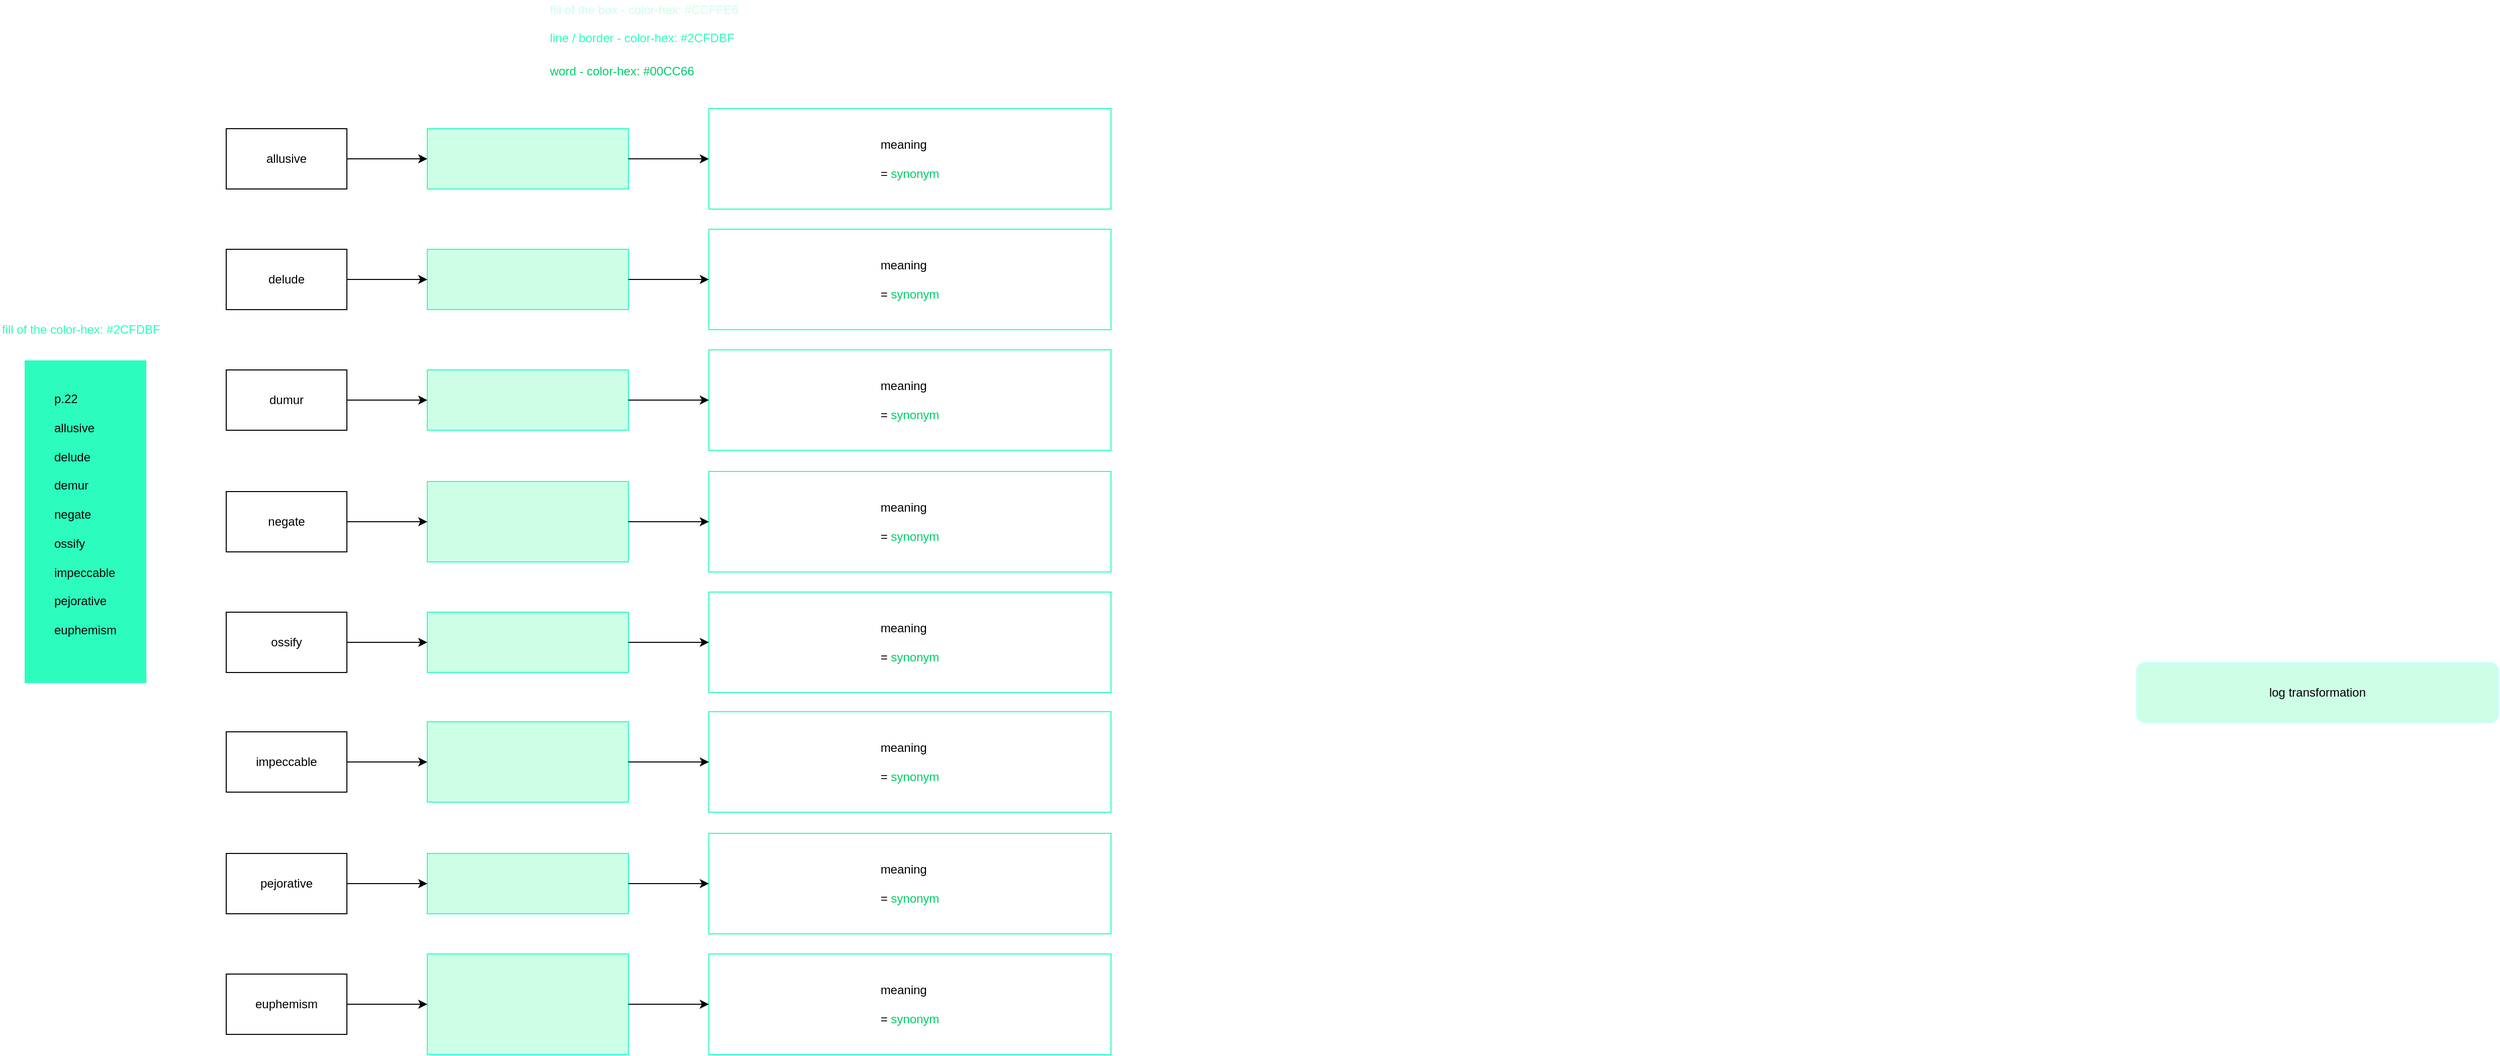 <mxGraphModel dx="1605" dy="581" grid="1" gridSize="10" guides="1" tooltips="1" connect="1" arrows="1" fold="1" page="1" pageScale="1" pageWidth="827" pageHeight="1169" background="#ffffff"><root><mxCell id="0"/><mxCell id="1" parent="0"/><mxCell id="7" value="&lt;div style=&quot;text-align: left&quot;&gt;&lt;span style=&quot;letter-spacing: 0px&quot;&gt;p.22&lt;/span&gt;&lt;/div&gt;&lt;div style=&quot;text-align: left&quot;&gt;&lt;span style=&quot;letter-spacing: 0px&quot;&gt;&lt;br&gt;&lt;/span&gt;&lt;/div&gt;&lt;div style=&quot;text-align: left&quot;&gt;allusive&lt;/div&gt;&lt;div style=&quot;text-align: left&quot;&gt;&lt;br&gt;&lt;/div&gt;&lt;div style=&quot;text-align: left&quot;&gt;delude&lt;/div&gt;&lt;div style=&quot;text-align: left&quot;&gt;&lt;br&gt;&lt;/div&gt;&lt;div style=&quot;text-align: left&quot;&gt;demur&lt;/div&gt;&lt;div style=&quot;text-align: left&quot;&gt;&lt;br&gt;&lt;/div&gt;&lt;div style=&quot;text-align: left&quot;&gt;negate&lt;/div&gt;&lt;div style=&quot;text-align: left&quot;&gt;&lt;br&gt;&lt;/div&gt;&lt;div style=&quot;text-align: left&quot;&gt;ossify&lt;/div&gt;&lt;div style=&quot;text-align: left&quot;&gt;&lt;br&gt;&lt;/div&gt;&lt;div style=&quot;text-align: left&quot;&gt;impeccable&lt;/div&gt;&lt;div style=&quot;text-align: left&quot;&gt;&lt;br&gt;&lt;/div&gt;&lt;div style=&quot;text-align: left&quot;&gt;pejorative&lt;/div&gt;&lt;div style=&quot;text-align: left&quot;&gt;&lt;br&gt;&lt;/div&gt;&lt;div style=&quot;text-align: left&quot;&gt;euphemism&lt;/div&gt;&lt;div style=&quot;text-align: left&quot;&gt;&lt;br&gt;&lt;/div&gt;" style="rounded=0;whiteSpace=wrap;html=1;fillColor=#2cfdbf;strokeColor=#2CFDBF;" parent="1" vertex="1"><mxGeometry x="-80" y="400" width="120" height="320" as="geometry"/></mxCell><mxCell id="10" value="log transformation" style="rounded=1;whiteSpace=wrap;html=1;fillColor=#CCFFE6;strokeColor=#CCFFFF;" parent="1" vertex="1"><mxGeometry x="2020" y="700" width="360" height="60" as="geometry"/></mxCell><mxCell id="14" value="" style="group" parent="1" vertex="1" connectable="0"><mxGeometry x="120" y="149" width="880" height="100" as="geometry"/></mxCell><mxCell id="2" value="allusive" style="rounded=0;whiteSpace=wrap;html=1;" parent="14" vertex="1"><mxGeometry y="20" width="120" height="60" as="geometry"/></mxCell><mxCell id="3" value="" style="rounded=0;whiteSpace=wrap;html=1;strokeColor=#2CFDBF;fillColor=#CCFFE6;" parent="14" vertex="1"><mxGeometry x="200" y="20" width="200" height="60" as="geometry"/></mxCell><mxCell id="4" value="" style="edgeStyle=orthogonalEdgeStyle;rounded=0;html=1;jettySize=auto;orthogonalLoop=1;" parent="14" source="2" target="3" edge="1"><mxGeometry relative="1" as="geometry"/></mxCell><mxCell id="5" value="&lt;div style=&quot;text-align: left&quot;&gt;meaning&lt;/div&gt;&lt;div style=&quot;text-align: left&quot;&gt;&lt;br&gt;&lt;/div&gt;&lt;div style=&quot;text-align: left&quot;&gt;= &lt;font color=&quot;#00cc66&quot;&gt;synonym&lt;/font&gt;&lt;/div&gt;" style="rounded=0;whiteSpace=wrap;html=1;strokeColor=#2CFDBF;" parent="14" vertex="1"><mxGeometry x="480" width="400" height="100" as="geometry"/></mxCell><mxCell id="6" value="" style="edgeStyle=orthogonalEdgeStyle;rounded=0;html=1;jettySize=auto;orthogonalLoop=1;" parent="14" source="3" target="5" edge="1"><mxGeometry relative="1" as="geometry"/></mxCell><mxCell id="15" value="" style="group" parent="1" vertex="1" connectable="0"><mxGeometry x="120" y="269" width="880" height="100" as="geometry"/></mxCell><mxCell id="16" value="delude" style="rounded=0;whiteSpace=wrap;html=1;" parent="15" vertex="1"><mxGeometry y="20" width="120" height="60" as="geometry"/></mxCell><mxCell id="17" value="" style="rounded=0;whiteSpace=wrap;html=1;strokeColor=#2CFDBF;fillColor=#CCFFE6;" parent="15" vertex="1"><mxGeometry x="200" y="20" width="200" height="60" as="geometry"/></mxCell><mxCell id="18" value="" style="edgeStyle=orthogonalEdgeStyle;rounded=0;html=1;jettySize=auto;orthogonalLoop=1;" parent="15" source="16" target="17" edge="1"><mxGeometry relative="1" as="geometry"/></mxCell><mxCell id="19" value="&lt;div style=&quot;text-align: left&quot;&gt;&lt;div&gt;meaning&lt;/div&gt;&lt;div&gt;&lt;br&gt;&lt;/div&gt;&lt;div&gt;=&amp;nbsp;&lt;font color=&quot;#00cc66&quot;&gt;synonym&lt;/font&gt;&lt;/div&gt;&lt;/div&gt;" style="rounded=0;whiteSpace=wrap;html=1;strokeColor=#2CFDBF;" parent="15" vertex="1"><mxGeometry x="480" width="400" height="100" as="geometry"/></mxCell><mxCell id="20" value="" style="edgeStyle=orthogonalEdgeStyle;rounded=0;html=1;jettySize=auto;orthogonalLoop=1;" parent="15" source="17" target="19" edge="1"><mxGeometry relative="1" as="geometry"/></mxCell><mxCell id="21" value="" style="group" parent="1" vertex="1" connectable="0"><mxGeometry x="120" y="389" width="880" height="100" as="geometry"/></mxCell><mxCell id="22" value="dumur" style="rounded=0;whiteSpace=wrap;html=1;" parent="21" vertex="1"><mxGeometry y="20" width="120" height="60" as="geometry"/></mxCell><mxCell id="23" value="" style="rounded=0;whiteSpace=wrap;html=1;strokeColor=#2CFDBF;fillColor=#CCFFE6;" parent="21" vertex="1"><mxGeometry x="200" y="20" width="200" height="60" as="geometry"/></mxCell><mxCell id="24" value="" style="edgeStyle=orthogonalEdgeStyle;rounded=0;html=1;jettySize=auto;orthogonalLoop=1;" parent="21" source="22" target="23" edge="1"><mxGeometry relative="1" as="geometry"/></mxCell><mxCell id="25" value="&lt;div style=&quot;text-align: left&quot;&gt;&lt;div&gt;meaning&lt;/div&gt;&lt;div&gt;&lt;br&gt;&lt;/div&gt;&lt;div&gt;=&amp;nbsp;&lt;font color=&quot;#00cc66&quot;&gt;synonym&lt;/font&gt;&lt;/div&gt;&lt;/div&gt;" style="rounded=0;whiteSpace=wrap;html=1;strokeColor=#2CFDBF;" parent="21" vertex="1"><mxGeometry x="480" width="400" height="100" as="geometry"/></mxCell><mxCell id="26" value="" style="edgeStyle=orthogonalEdgeStyle;rounded=0;html=1;jettySize=auto;orthogonalLoop=1;" parent="21" source="23" target="25" edge="1"><mxGeometry relative="1" as="geometry"/></mxCell><mxCell id="27" value="" style="group" parent="1" vertex="1" connectable="0"><mxGeometry x="120" y="510" width="880" height="100" as="geometry"/></mxCell><mxCell id="28" value="negate" style="rounded=0;whiteSpace=wrap;html=1;" parent="27" vertex="1"><mxGeometry y="20" width="120" height="60" as="geometry"/></mxCell><mxCell id="29" value="" style="rounded=0;whiteSpace=wrap;html=1;strokeColor=#2CFDBF;fillColor=#CCFFE6;" parent="27" vertex="1"><mxGeometry x="200" y="10" width="200" height="80" as="geometry"/></mxCell><mxCell id="30" value="" style="edgeStyle=orthogonalEdgeStyle;rounded=0;html=1;jettySize=auto;orthogonalLoop=1;" parent="27" source="28" target="29" edge="1"><mxGeometry relative="1" as="geometry"/></mxCell><mxCell id="31" value="&lt;div style=&quot;text-align: left&quot;&gt;&lt;div&gt;meaning&lt;/div&gt;&lt;div&gt;&lt;br&gt;&lt;/div&gt;&lt;div&gt;=&amp;nbsp;&lt;font color=&quot;#00cc66&quot;&gt;synonym&lt;/font&gt;&lt;/div&gt;&lt;/div&gt;" style="rounded=0;whiteSpace=wrap;html=1;strokeColor=#2CFDBF;" parent="27" vertex="1"><mxGeometry x="480" width="400" height="100" as="geometry"/></mxCell><mxCell id="32" value="" style="edgeStyle=orthogonalEdgeStyle;rounded=0;html=1;jettySize=auto;orthogonalLoop=1;" parent="27" source="29" target="31" edge="1"><mxGeometry relative="1" as="geometry"/></mxCell><mxCell id="33" value="" style="group" parent="1" vertex="1" connectable="0"><mxGeometry x="120" y="630" width="880" height="100" as="geometry"/></mxCell><mxCell id="34" value="ossify" style="rounded=0;whiteSpace=wrap;html=1;" parent="33" vertex="1"><mxGeometry y="20" width="120" height="60" as="geometry"/></mxCell><mxCell id="35" value="" style="rounded=0;whiteSpace=wrap;html=1;strokeColor=#2CFDBF;fillColor=#CCFFE6;" parent="33" vertex="1"><mxGeometry x="200" y="20" width="200" height="60" as="geometry"/></mxCell><mxCell id="36" value="" style="edgeStyle=orthogonalEdgeStyle;rounded=0;html=1;jettySize=auto;orthogonalLoop=1;" parent="33" source="34" target="35" edge="1"><mxGeometry relative="1" as="geometry"/></mxCell><mxCell id="37" value="&lt;div style=&quot;text-align: left&quot;&gt;&lt;div&gt;meaning&lt;/div&gt;&lt;div&gt;&lt;br&gt;&lt;/div&gt;&lt;div&gt;=&amp;nbsp;&lt;font color=&quot;#00cc66&quot;&gt;synonym&lt;/font&gt;&lt;/div&gt;&lt;/div&gt;" style="rounded=0;whiteSpace=wrap;html=1;strokeColor=#2CFDBF;" parent="33" vertex="1"><mxGeometry x="480" width="400" height="100" as="geometry"/></mxCell><mxCell id="38" value="" style="edgeStyle=orthogonalEdgeStyle;rounded=0;html=1;jettySize=auto;orthogonalLoop=1;" parent="33" source="35" target="37" edge="1"><mxGeometry relative="1" as="geometry"/></mxCell><mxCell id="39" value="" style="group" parent="1" vertex="1" connectable="0"><mxGeometry x="120" y="749" width="880" height="100" as="geometry"/></mxCell><mxCell id="40" value="impeccable" style="rounded=0;whiteSpace=wrap;html=1;" parent="39" vertex="1"><mxGeometry y="20" width="120" height="60" as="geometry"/></mxCell><mxCell id="41" value="" style="rounded=0;whiteSpace=wrap;html=1;strokeColor=#2CFDBF;fillColor=#CCFFE6;" parent="39" vertex="1"><mxGeometry x="200" y="10" width="200" height="80" as="geometry"/></mxCell><mxCell id="42" value="" style="edgeStyle=orthogonalEdgeStyle;rounded=0;html=1;jettySize=auto;orthogonalLoop=1;" parent="39" source="40" target="41" edge="1"><mxGeometry relative="1" as="geometry"/></mxCell><mxCell id="43" value="&lt;div style=&quot;text-align: left&quot;&gt;&lt;div&gt;meaning&lt;/div&gt;&lt;div&gt;&lt;br&gt;&lt;/div&gt;&lt;div&gt;=&amp;nbsp;&lt;font color=&quot;#00cc66&quot;&gt;synonym&lt;/font&gt;&lt;/div&gt;&lt;/div&gt;" style="rounded=0;whiteSpace=wrap;html=1;strokeColor=#2CFDBF;" parent="39" vertex="1"><mxGeometry x="480" width="400" height="100" as="geometry"/></mxCell><mxCell id="44" value="" style="edgeStyle=orthogonalEdgeStyle;rounded=0;html=1;jettySize=auto;orthogonalLoop=1;" parent="39" source="41" target="43" edge="1"><mxGeometry relative="1" as="geometry"/></mxCell><mxCell id="45" value="" style="group" parent="1" vertex="1" connectable="0"><mxGeometry x="120" y="870" width="880" height="100" as="geometry"/></mxCell><mxCell id="46" value="pejorative" style="rounded=0;whiteSpace=wrap;html=1;" parent="45" vertex="1"><mxGeometry y="20" width="120" height="60" as="geometry"/></mxCell><mxCell id="47" value="" style="rounded=0;whiteSpace=wrap;html=1;strokeColor=#2CFDBF;fillColor=#CCFFE6;" parent="45" vertex="1"><mxGeometry x="200" y="20" width="200" height="60" as="geometry"/></mxCell><mxCell id="48" value="" style="edgeStyle=orthogonalEdgeStyle;rounded=0;html=1;jettySize=auto;orthogonalLoop=1;" parent="45" source="46" target="47" edge="1"><mxGeometry relative="1" as="geometry"/></mxCell><mxCell id="49" value="&lt;div style=&quot;text-align: left&quot;&gt;&lt;div&gt;meaning&lt;/div&gt;&lt;div&gt;&lt;br&gt;&lt;/div&gt;&lt;div&gt;=&amp;nbsp;&lt;font color=&quot;#00cc66&quot;&gt;synonym&lt;/font&gt;&lt;/div&gt;&lt;/div&gt;" style="rounded=0;whiteSpace=wrap;html=1;strokeColor=#2CFDBF;" parent="45" vertex="1"><mxGeometry x="480" width="400" height="100" as="geometry"/></mxCell><mxCell id="50" value="" style="edgeStyle=orthogonalEdgeStyle;rounded=0;html=1;jettySize=auto;orthogonalLoop=1;" parent="45" source="47" target="49" edge="1"><mxGeometry relative="1" as="geometry"/></mxCell><mxCell id="51" value="" style="group" parent="1" vertex="1" connectable="0"><mxGeometry x="120" y="990" width="880" height="100" as="geometry"/></mxCell><mxCell id="52" value="euphemism" style="rounded=0;whiteSpace=wrap;html=1;" parent="51" vertex="1"><mxGeometry y="20" width="120" height="60" as="geometry"/></mxCell><mxCell id="53" value="" style="rounded=0;whiteSpace=wrap;html=1;strokeColor=#2CFDBF;fillColor=#CCFFE6;" parent="51" vertex="1"><mxGeometry x="200" width="200" height="100" as="geometry"/></mxCell><mxCell id="54" value="" style="edgeStyle=orthogonalEdgeStyle;rounded=0;html=1;jettySize=auto;orthogonalLoop=1;" parent="51" source="52" target="53" edge="1"><mxGeometry relative="1" as="geometry"/></mxCell><mxCell id="55" value="&lt;div style=&quot;text-align: left&quot;&gt;&lt;div&gt;meaning&lt;/div&gt;&lt;div&gt;&lt;br&gt;&lt;/div&gt;&lt;div&gt;=&amp;nbsp;&lt;font color=&quot;#00cc66&quot;&gt;synonym&lt;/font&gt;&lt;/div&gt;&lt;/div&gt;" style="rounded=0;whiteSpace=wrap;html=1;strokeColor=#2CFDBF;" parent="51" vertex="1"><mxGeometry x="480" width="400" height="100" as="geometry"/></mxCell><mxCell id="56" value="" style="edgeStyle=orthogonalEdgeStyle;rounded=0;html=1;jettySize=auto;orthogonalLoop=1;" parent="51" source="53" target="55" edge="1"><mxGeometry relative="1" as="geometry"/></mxCell><mxCell id="57" value="&lt;font color=&quot;#00cc66&quot;&gt;word - color-hex: #00CC66&lt;/font&gt;" style="text;html=1;resizable=0;points=[];autosize=1;align=left;verticalAlign=top;spacingTop=-4;" vertex="1" parent="1"><mxGeometry x="440" y="102" width="160" height="20" as="geometry"/></mxCell><mxCell id="58" value="&lt;font color=&quot;#2cfdbf&quot;&gt;line / border - color-hex: #2CFDBF&lt;/font&gt;" style="text;html=1;resizable=0;points=[];autosize=1;align=left;verticalAlign=top;spacingTop=-4;" vertex="1" parent="1"><mxGeometry x="440" y="69" width="200" height="20" as="geometry"/></mxCell><mxCell id="59" value="&lt;font color=&quot;#ccffe6&quot;&gt;fill of the box - color-hex: #CCFFE6&lt;/font&gt;" style="text;html=1;resizable=0;points=[];autosize=1;align=left;verticalAlign=top;spacingTop=-4;" vertex="1" parent="1"><mxGeometry x="440" y="41" width="200" height="20" as="geometry"/></mxCell><mxCell id="60" value="&lt;font color=&quot;#2cfdbf&quot;&gt;fill of the color-hex: #2CFDBF&lt;/font&gt;" style="text;html=1;resizable=0;points=[];autosize=1;align=left;verticalAlign=top;spacingTop=-4;" vertex="1" parent="1"><mxGeometry x="-105" y="359" width="170" height="20" as="geometry"/></mxCell></root></mxGraphModel>